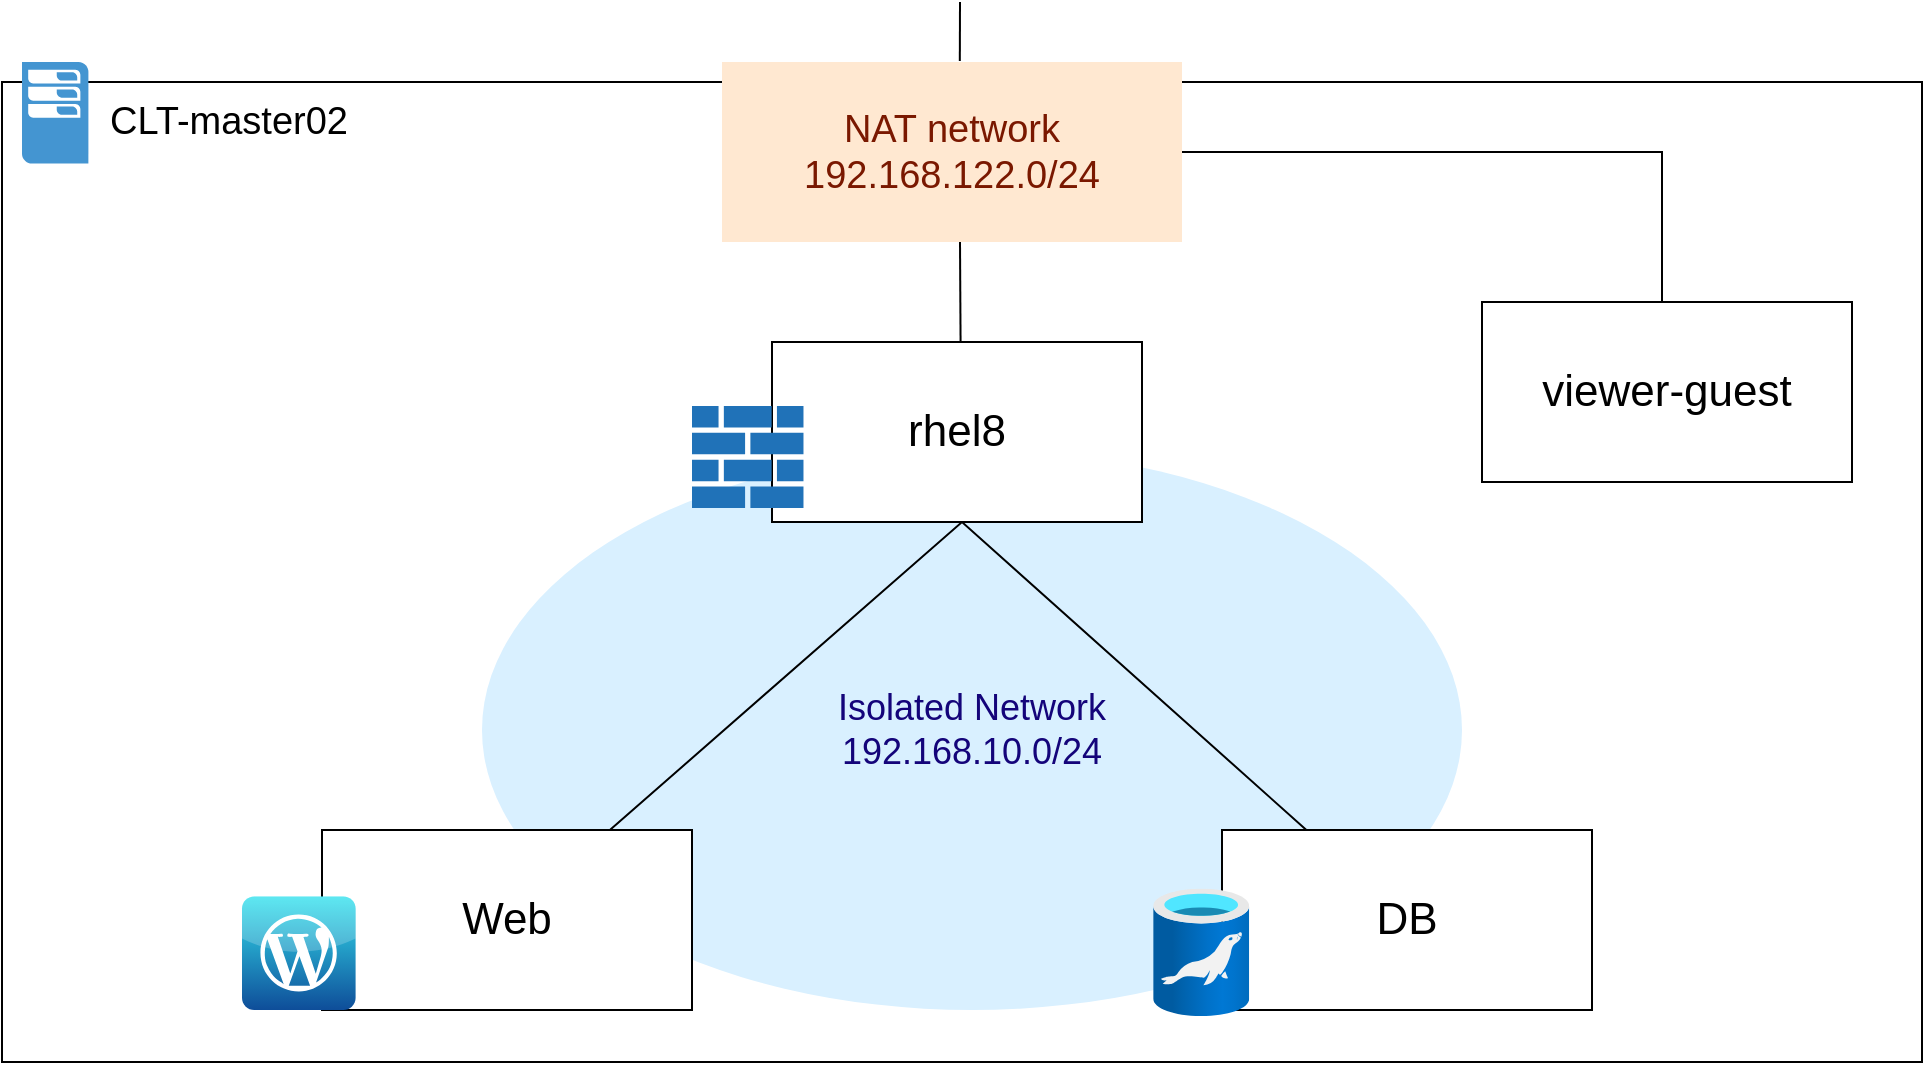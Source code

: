<mxfile version="20.8.13" type="github">
  <diagram name="페이지-1" id="E3Nfmj0UPKqn4euKRgJr">
    <mxGraphModel dx="1325" dy="654" grid="1" gridSize="10" guides="1" tooltips="1" connect="1" arrows="1" fold="1" page="1" pageScale="1" pageWidth="1169" pageHeight="827" math="0" shadow="0">
      <root>
        <mxCell id="0" />
        <mxCell id="1" style="locked=1;" parent="0" />
        <mxCell id="SxxazjnEcDOOSWcFCbGN-16" value="" style="group" vertex="1" connectable="0" parent="1">
          <mxGeometry x="105" y="170" width="960" height="500" as="geometry" />
        </mxCell>
        <mxCell id="SxxazjnEcDOOSWcFCbGN-1" value="" style="rounded=0;whiteSpace=wrap;html=1;" vertex="1" parent="SxxazjnEcDOOSWcFCbGN-16">
          <mxGeometry y="10" width="960" height="490" as="geometry" />
        </mxCell>
        <mxCell id="SxxazjnEcDOOSWcFCbGN-2" value="" style="pointerEvents=1;shadow=0;dashed=0;html=1;strokeColor=none;fillColor=#4495D1;labelPosition=center;verticalLabelPosition=bottom;verticalAlign=top;align=center;outlineConnect=0;shape=mxgraph.veeam.2d.esx_esxi;" vertex="1" parent="SxxazjnEcDOOSWcFCbGN-16">
          <mxGeometry x="10" width="33.2" height="50.8" as="geometry" />
        </mxCell>
        <mxCell id="SxxazjnEcDOOSWcFCbGN-3" value="&lt;font style=&quot;font-size: 19px;&quot;&gt;CLT-master02&lt;/font&gt;" style="text;html=1;strokeColor=none;fillColor=none;align=center;verticalAlign=middle;whiteSpace=wrap;rounded=0;" vertex="1" parent="SxxazjnEcDOOSWcFCbGN-16">
          <mxGeometry x="50" y="10" width="126.8" height="39.6" as="geometry" />
        </mxCell>
        <mxCell id="SxxazjnEcDOOSWcFCbGN-19" value="0.5" style="locked=1;" parent="0" />
        <mxCell id="SxxazjnEcDOOSWcFCbGN-20" value="&lt;font color=&quot;#14047a&quot; style=&quot;font-size: 18px;&quot;&gt;Isolated Network&lt;br&gt;192.168.10.0/24&lt;/font&gt;" style="ellipse;whiteSpace=wrap;html=1;fillColor=#D9F0FF;strokeColor=none;" vertex="1" parent="SxxazjnEcDOOSWcFCbGN-19">
          <mxGeometry x="345" y="364" width="490" height="280" as="geometry" />
        </mxCell>
        <mxCell id="SxxazjnEcDOOSWcFCbGN-21" value="&lt;font color=&quot;#7a1800&quot;&gt;NAT network&lt;br&gt;192.168.122.0/24&lt;/font&gt;" style="rounded=0;whiteSpace=wrap;html=1;fontSize=19;fontColor=#14047A;fillColor=#FFE8D1;strokeColor=none;" vertex="1" parent="SxxazjnEcDOOSWcFCbGN-19">
          <mxGeometry x="465" y="170" width="230" height="90" as="geometry" />
        </mxCell>
        <mxCell id="SxxazjnEcDOOSWcFCbGN-24" value="line" style="locked=1;" parent="0" />
        <mxCell id="SxxazjnEcDOOSWcFCbGN-26" value="" style="endArrow=none;html=1;rounded=0;fontSize=22;fontColor=#7A1800;" edge="1" parent="SxxazjnEcDOOSWcFCbGN-24" source="SxxazjnEcDOOSWcFCbGN-11" target="SxxazjnEcDOOSWcFCbGN-13">
          <mxGeometry width="50" height="50" relative="1" as="geometry">
            <mxPoint x="615" y="560" as="sourcePoint" />
            <mxPoint x="665" y="510" as="targetPoint" />
            <Array as="points">
              <mxPoint x="585" y="400" />
            </Array>
          </mxGeometry>
        </mxCell>
        <mxCell id="SxxazjnEcDOOSWcFCbGN-27" value="" style="endArrow=none;html=1;rounded=0;fontSize=22;fontColor=#7A1800;exitX=0.534;exitY=0.99;exitDx=0;exitDy=0;exitPerimeter=0;" edge="1" parent="SxxazjnEcDOOSWcFCbGN-24">
          <mxGeometry width="50" height="50" relative="1" as="geometry">
            <mxPoint x="584.79" y="399.1" as="sourcePoint" />
            <mxPoint x="584" y="260" as="targetPoint" />
          </mxGeometry>
        </mxCell>
        <mxCell id="SxxazjnEcDOOSWcFCbGN-28" value="" style="endArrow=none;html=1;rounded=0;fontSize=22;fontColor=#7A1800;" edge="1" parent="SxxazjnEcDOOSWcFCbGN-24" target="SxxazjnEcDOOSWcFCbGN-21">
          <mxGeometry width="50" height="50" relative="1" as="geometry">
            <mxPoint x="935" y="290" as="sourcePoint" />
            <mxPoint x="675" y="360" as="targetPoint" />
            <Array as="points">
              <mxPoint x="935" y="215" />
            </Array>
          </mxGeometry>
        </mxCell>
        <mxCell id="SxxazjnEcDOOSWcFCbGN-29" value="" style="endArrow=none;html=1;rounded=0;fontSize=22;fontColor=#7A1800;exitX=0.517;exitY=-0.005;exitDx=0;exitDy=0;exitPerimeter=0;" edge="1" parent="SxxazjnEcDOOSWcFCbGN-24" source="SxxazjnEcDOOSWcFCbGN-21">
          <mxGeometry width="50" height="50" relative="1" as="geometry">
            <mxPoint x="575" y="160" as="sourcePoint" />
            <mxPoint x="584" y="140" as="targetPoint" />
          </mxGeometry>
        </mxCell>
        <mxCell id="SxxazjnEcDOOSWcFCbGN-8" value="001" style="" parent="0" />
        <mxCell id="SxxazjnEcDOOSWcFCbGN-9" value="&lt;font style=&quot;font-size: 22px;&quot;&gt;rhel8&lt;/font&gt;" style="rounded=0;whiteSpace=wrap;html=1;" vertex="1" parent="SxxazjnEcDOOSWcFCbGN-8">
          <mxGeometry x="490" y="310" width="185" height="90" as="geometry" />
        </mxCell>
        <mxCell id="SxxazjnEcDOOSWcFCbGN-10" value="" style="shape=image;html=1;verticalAlign=top;verticalLabelPosition=bottom;labelBackgroundColor=#ffffff;imageAspect=0;aspect=fixed;image=https://cdn1.iconfinder.com/data/icons/Futurosoft%20Icons%200.5.2/128x128/apps/redhat.png" vertex="1" parent="SxxazjnEcDOOSWcFCbGN-8">
          <mxGeometry x="450" y="280" width="59.2" height="59.2" as="geometry" />
        </mxCell>
        <mxCell id="SxxazjnEcDOOSWcFCbGN-11" value="&lt;font style=&quot;font-size: 22px;&quot;&gt;Web&lt;/font&gt;" style="rounded=0;whiteSpace=wrap;html=1;" vertex="1" parent="SxxazjnEcDOOSWcFCbGN-8">
          <mxGeometry x="265" y="554" width="185" height="90" as="geometry" />
        </mxCell>
        <mxCell id="SxxazjnEcDOOSWcFCbGN-12" value="" style="shape=image;html=1;verticalAlign=top;verticalLabelPosition=bottom;labelBackgroundColor=#ffffff;imageAspect=0;aspect=fixed;image=https://cdn1.iconfinder.com/data/icons/Futurosoft%20Icons%200.5.2/128x128/apps/redhat.png" vertex="1" parent="SxxazjnEcDOOSWcFCbGN-8">
          <mxGeometry x="225" y="524" width="59.2" height="59.2" as="geometry" />
        </mxCell>
        <mxCell id="SxxazjnEcDOOSWcFCbGN-13" value="&lt;font style=&quot;font-size: 22px;&quot;&gt;DB&lt;/font&gt;" style="rounded=0;whiteSpace=wrap;html=1;" vertex="1" parent="SxxazjnEcDOOSWcFCbGN-8">
          <mxGeometry x="715" y="554" width="185" height="90" as="geometry" />
        </mxCell>
        <mxCell id="SxxazjnEcDOOSWcFCbGN-14" value="" style="shape=image;html=1;verticalAlign=top;verticalLabelPosition=bottom;labelBackgroundColor=#ffffff;imageAspect=0;aspect=fixed;image=https://cdn1.iconfinder.com/data/icons/Futurosoft%20Icons%200.5.2/128x128/apps/redhat.png" vertex="1" parent="SxxazjnEcDOOSWcFCbGN-8">
          <mxGeometry x="675" y="524" width="59.2" height="59.2" as="geometry" />
        </mxCell>
        <mxCell id="SxxazjnEcDOOSWcFCbGN-22" value="&lt;font style=&quot;font-size: 22px;&quot;&gt;viewer-guest&lt;/font&gt;" style="rounded=0;whiteSpace=wrap;html=1;" vertex="1" parent="SxxazjnEcDOOSWcFCbGN-8">
          <mxGeometry x="845" y="290" width="185" height="90" as="geometry" />
        </mxCell>
        <mxCell id="SxxazjnEcDOOSWcFCbGN-23" value="" style="shape=image;html=1;verticalAlign=top;verticalLabelPosition=bottom;labelBackgroundColor=#ffffff;imageAspect=0;aspect=fixed;image=https://cdn1.iconfinder.com/data/icons/Futurosoft%20Icons%200.5.2/128x128/apps/redhat.png" vertex="1" parent="SxxazjnEcDOOSWcFCbGN-8">
          <mxGeometry x="805" y="260" width="59.2" height="59.2" as="geometry" />
        </mxCell>
        <mxCell id="SxxazjnEcDOOSWcFCbGN-30" value="" style="aspect=fixed;html=1;points=[];align=center;image;fontSize=12;image=img/lib/azure2/databases/Azure_Database_MariaDB_Server.svg;fontColor=#7A1800;fillColor=#FFE8D1;" vertex="1" parent="SxxazjnEcDOOSWcFCbGN-8">
          <mxGeometry x="680.6" y="583.2" width="48" height="64" as="geometry" />
        </mxCell>
        <mxCell id="SxxazjnEcDOOSWcFCbGN-31" value="" style="dashed=0;outlineConnect=0;html=1;align=center;labelPosition=center;verticalLabelPosition=bottom;verticalAlign=top;shape=mxgraph.webicons.wordpress_2;fillColor=#35E2EE;gradientColor=#0E4D99;fontSize=22;fontColor=#7A1800;" vertex="1" parent="SxxazjnEcDOOSWcFCbGN-8">
          <mxGeometry x="225" y="587.2" width="56.8" height="56.8" as="geometry" />
        </mxCell>
        <mxCell id="SxxazjnEcDOOSWcFCbGN-32" value="" style="sketch=0;pointerEvents=1;shadow=0;dashed=0;html=1;strokeColor=none;labelPosition=center;verticalLabelPosition=bottom;verticalAlign=top;outlineConnect=0;align=center;shape=mxgraph.office.concepts.firewall;fillColor=#2072B8;fontSize=22;fontColor=#7A1800;" vertex="1" parent="SxxazjnEcDOOSWcFCbGN-8">
          <mxGeometry x="450" y="342" width="55.74" height="51" as="geometry" />
        </mxCell>
      </root>
    </mxGraphModel>
  </diagram>
</mxfile>
